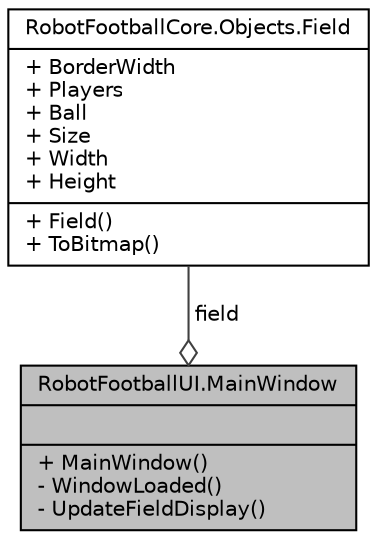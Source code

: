 digraph G
{
  edge [fontname="Helvetica",fontsize="10",labelfontname="Helvetica",labelfontsize="10"];
  node [fontname="Helvetica",fontsize="10",shape=record];
  Node1 [label="{RobotFootballUI.MainWindow\n||+ MainWindow()\l- WindowLoaded()\l- UpdateFieldDisplay()\l}",height=0.2,width=0.4,color="black", fillcolor="grey75", style="filled" fontcolor="black"];
  Node2 -> Node1 [color="grey25",fontsize="10",style="solid",label=" field" ,arrowhead="odiamond",fontname="Helvetica"];
  Node2 [label="{RobotFootballCore.Objects.Field\n|+ BorderWidth\l+ Players\l+ Ball\l+ Size\l+ Width\l+ Height\l|+ Field()\l+ ToBitmap()\l}",height=0.2,width=0.4,color="black", fillcolor="white", style="filled",URL="$class_robot_football_core_1_1_objects_1_1_field.html"];
}
